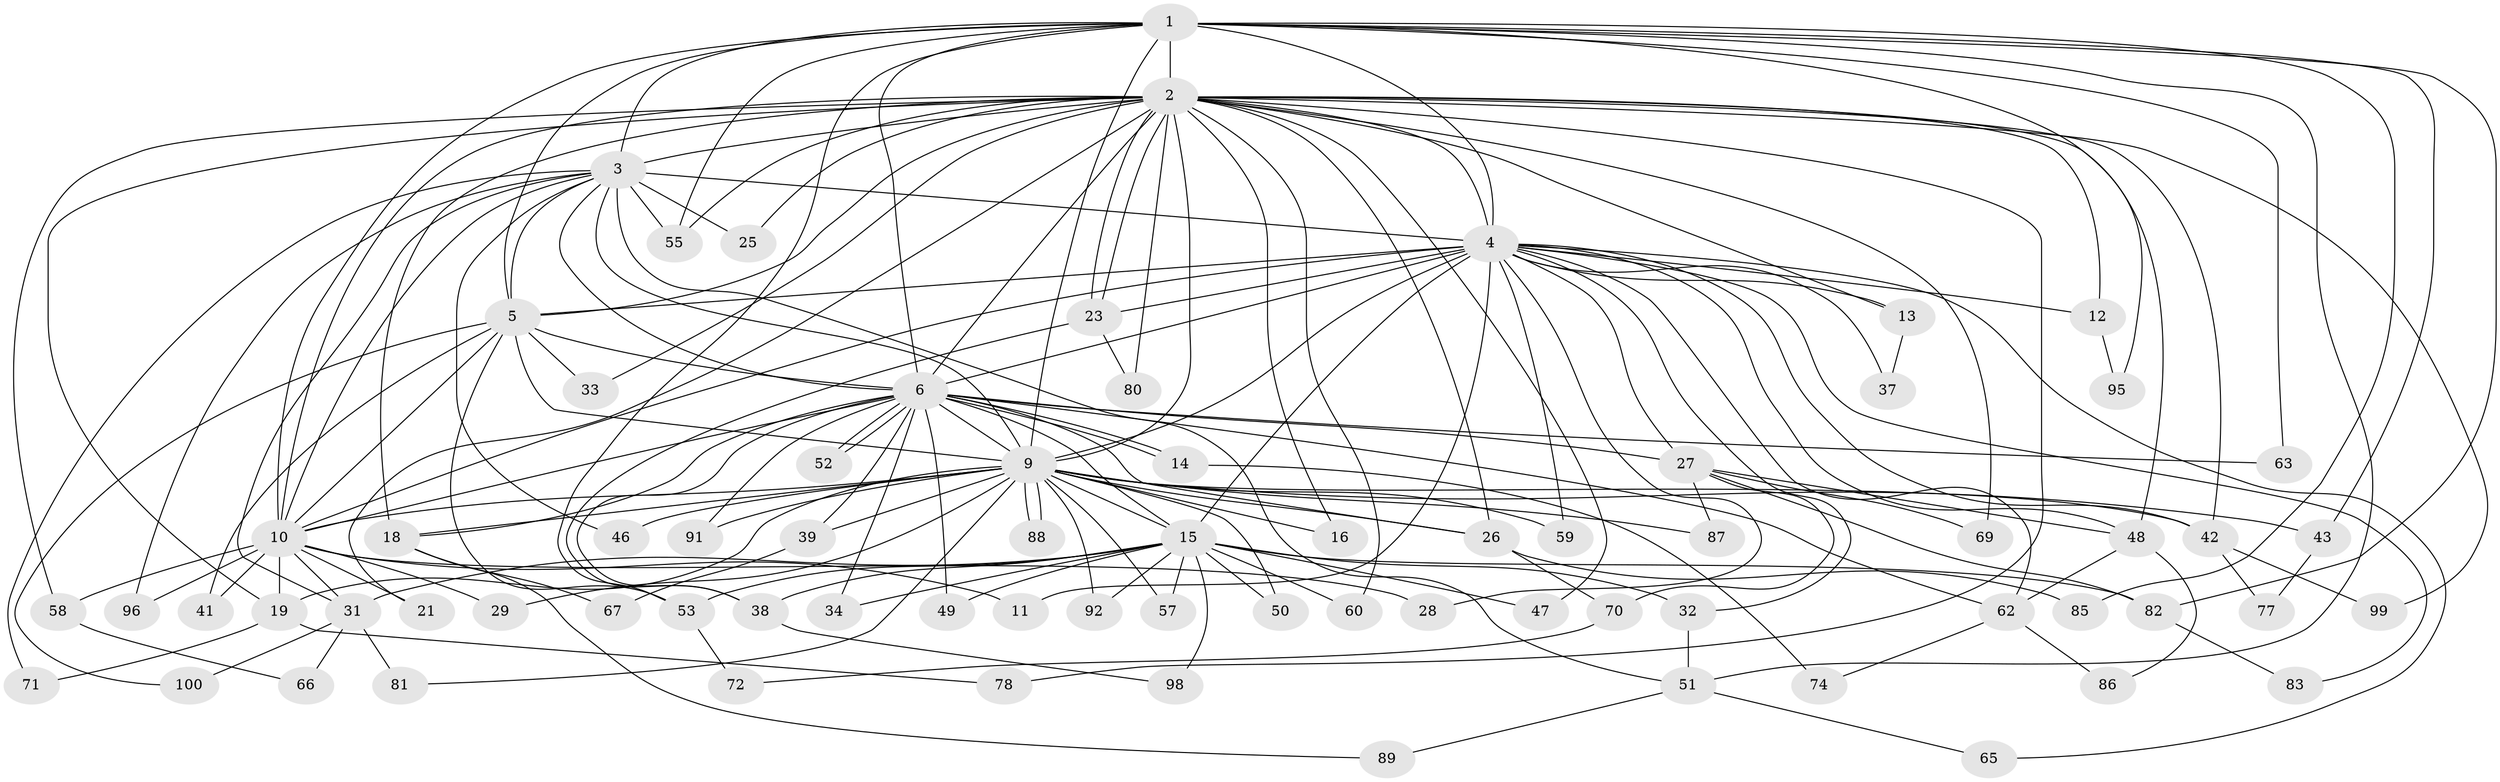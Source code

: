 // original degree distribution, {18: 0.01, 27: 0.01, 17: 0.01, 20: 0.01, 14: 0.01, 24: 0.01, 15: 0.03, 28: 0.01, 19: 0.01, 2: 0.54, 3: 0.19, 6: 0.03, 4: 0.1, 5: 0.03}
// Generated by graph-tools (version 1.1) at 2025/38/02/21/25 10:38:53]
// undirected, 74 vertices, 174 edges
graph export_dot {
graph [start="1"]
  node [color=gray90,style=filled];
  1 [super="+20"];
  2 [super="+8"];
  3 [super="+44"];
  4 [super="+7"];
  5 [super="+45"];
  6 [super="+90"];
  9 [super="+22"];
  10 [super="+24"];
  11;
  12;
  13;
  14;
  15 [super="+36"];
  16 [super="+17"];
  18 [super="+35"];
  19 [super="+54"];
  21;
  23 [super="+30"];
  25;
  26 [super="+64"];
  27 [super="+68"];
  28;
  29;
  31 [super="+40"];
  32 [super="+93"];
  33;
  34;
  37;
  38 [super="+75"];
  39;
  41;
  42 [super="+76"];
  43;
  46;
  47;
  48 [super="+84"];
  49;
  50;
  51 [super="+97"];
  52;
  53 [super="+61"];
  55 [super="+56"];
  57;
  58;
  59;
  60;
  62 [super="+79"];
  63;
  65;
  66;
  67 [super="+73"];
  69;
  70;
  71;
  72;
  74;
  77;
  78;
  80;
  81;
  82 [super="+94"];
  83;
  85;
  86;
  87;
  88;
  89;
  91;
  92;
  95;
  96;
  98;
  99;
  100;
  1 -- 2 [weight=2];
  1 -- 3 [weight=2];
  1 -- 4 [weight=2];
  1 -- 5;
  1 -- 6;
  1 -- 9;
  1 -- 10;
  1 -- 43;
  1 -- 51;
  1 -- 53;
  1 -- 63;
  1 -- 85;
  1 -- 95;
  1 -- 55;
  1 -- 82;
  2 -- 3 [weight=3];
  2 -- 4 [weight=4];
  2 -- 5 [weight=2];
  2 -- 6 [weight=2];
  2 -- 9 [weight=2];
  2 -- 10 [weight=2];
  2 -- 13;
  2 -- 16 [weight=2];
  2 -- 19;
  2 -- 23;
  2 -- 23;
  2 -- 33;
  2 -- 47;
  2 -- 48 [weight=2];
  2 -- 55;
  2 -- 58;
  2 -- 60;
  2 -- 69;
  2 -- 78;
  2 -- 99;
  2 -- 12;
  2 -- 80;
  2 -- 21;
  2 -- 25;
  2 -- 26;
  2 -- 18;
  2 -- 42;
  3 -- 4 [weight=2];
  3 -- 5;
  3 -- 6;
  3 -- 9;
  3 -- 10;
  3 -- 25;
  3 -- 46;
  3 -- 51;
  3 -- 71;
  3 -- 96;
  3 -- 31;
  3 -- 55;
  4 -- 5 [weight=2];
  4 -- 6 [weight=2];
  4 -- 9 [weight=3];
  4 -- 10 [weight=3];
  4 -- 11;
  4 -- 12;
  4 -- 28;
  4 -- 32;
  4 -- 42;
  4 -- 48;
  4 -- 59;
  4 -- 62;
  4 -- 65;
  4 -- 83;
  4 -- 37;
  4 -- 13;
  4 -- 15;
  4 -- 27;
  4 -- 23;
  5 -- 6;
  5 -- 9;
  5 -- 10 [weight=2];
  5 -- 33;
  5 -- 41;
  5 -- 100;
  5 -- 53;
  6 -- 9;
  6 -- 10;
  6 -- 14;
  6 -- 14;
  6 -- 15;
  6 -- 18;
  6 -- 27;
  6 -- 34;
  6 -- 38;
  6 -- 39 [weight=2];
  6 -- 49;
  6 -- 52;
  6 -- 52;
  6 -- 63;
  6 -- 91;
  6 -- 62;
  6 -- 26;
  9 -- 10;
  9 -- 15;
  9 -- 16;
  9 -- 18;
  9 -- 26;
  9 -- 29;
  9 -- 39;
  9 -- 42;
  9 -- 43;
  9 -- 46;
  9 -- 50;
  9 -- 59;
  9 -- 81;
  9 -- 87;
  9 -- 88;
  9 -- 88;
  9 -- 91;
  9 -- 92;
  9 -- 57;
  9 -- 19;
  10 -- 11;
  10 -- 19;
  10 -- 21;
  10 -- 28;
  10 -- 29;
  10 -- 31;
  10 -- 41;
  10 -- 58;
  10 -- 96;
  12 -- 95;
  13 -- 37;
  14 -- 74;
  15 -- 31;
  15 -- 32 [weight=2];
  15 -- 34;
  15 -- 38;
  15 -- 47;
  15 -- 50;
  15 -- 53;
  15 -- 57;
  15 -- 60;
  15 -- 92;
  15 -- 98;
  15 -- 49;
  15 -- 82;
  18 -- 67 [weight=2];
  18 -- 89;
  19 -- 78;
  19 -- 71;
  23 -- 80;
  23 -- 38;
  26 -- 70;
  26 -- 85;
  27 -- 69;
  27 -- 82;
  27 -- 87;
  27 -- 48;
  27 -- 70;
  31 -- 81;
  31 -- 66;
  31 -- 100;
  32 -- 51;
  38 -- 98;
  39 -- 67;
  42 -- 99;
  42 -- 77;
  43 -- 77;
  48 -- 62;
  48 -- 86;
  51 -- 65;
  51 -- 89;
  53 -- 72;
  58 -- 66;
  62 -- 74;
  62 -- 86;
  70 -- 72;
  82 -- 83;
}
